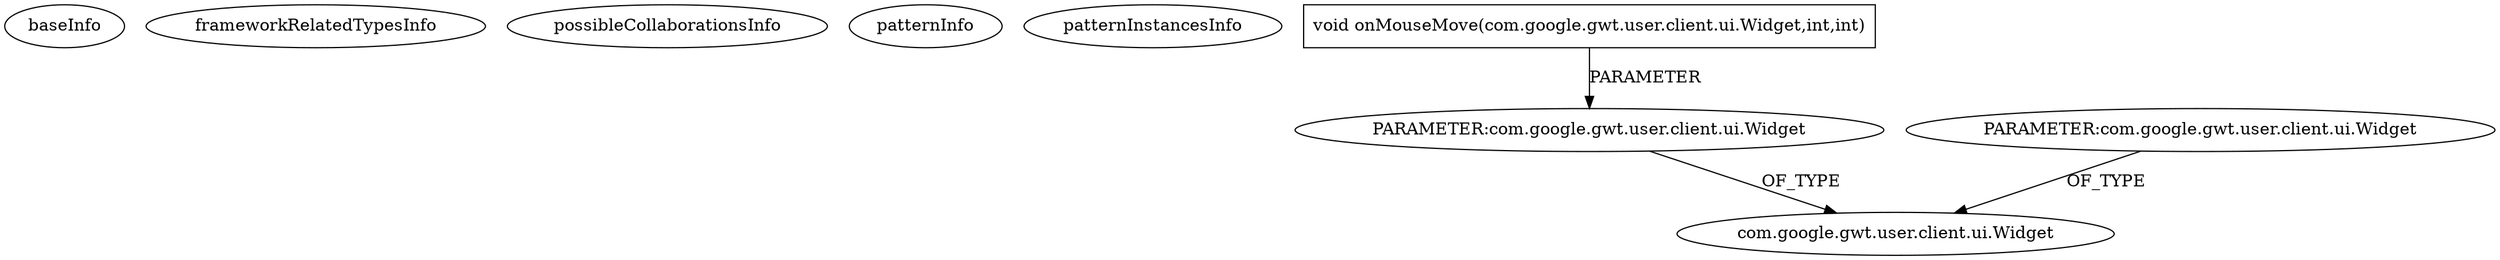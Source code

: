 digraph {
baseInfo[graphId=1960,category="pattern",isAnonymous=false,possibleRelation=false]
frameworkRelatedTypesInfo[]
possibleCollaborationsInfo[]
patternInfo[frequency=2.0,patternRootClient=null]
patternInstancesInfo[0="boscomonkey-gwt_raster_panel~/boscomonkey-gwt_raster_panel/gwt_raster_panel-master/src/com/boscomonkey/gwtraster/client/RasterPanel.java~RasterPanel~902",1="hmiguellima-ugat~/hmiguellima-ugat/ugat-master/src/org/ucp/gwt/widgets/TooltipMouseListener.java~TooltipMouseListener~2969"]
39[label="void onMouseMove(com.google.gwt.user.client.ui.Widget,int,int)",vertexType="OVERRIDING_METHOD_DECLARATION",isFrameworkType=false,shape=box]
40[label="PARAMETER:com.google.gwt.user.client.ui.Widget",vertexType="PARAMETER_DECLARATION",isFrameworkType=false]
35[label="com.google.gwt.user.client.ui.Widget",vertexType="FRAMEWORK_CLASS_TYPE",isFrameworkType=false]
34[label="PARAMETER:com.google.gwt.user.client.ui.Widget",vertexType="PARAMETER_DECLARATION",isFrameworkType=false]
39->40[label="PARAMETER"]
34->35[label="OF_TYPE"]
40->35[label="OF_TYPE"]
}
